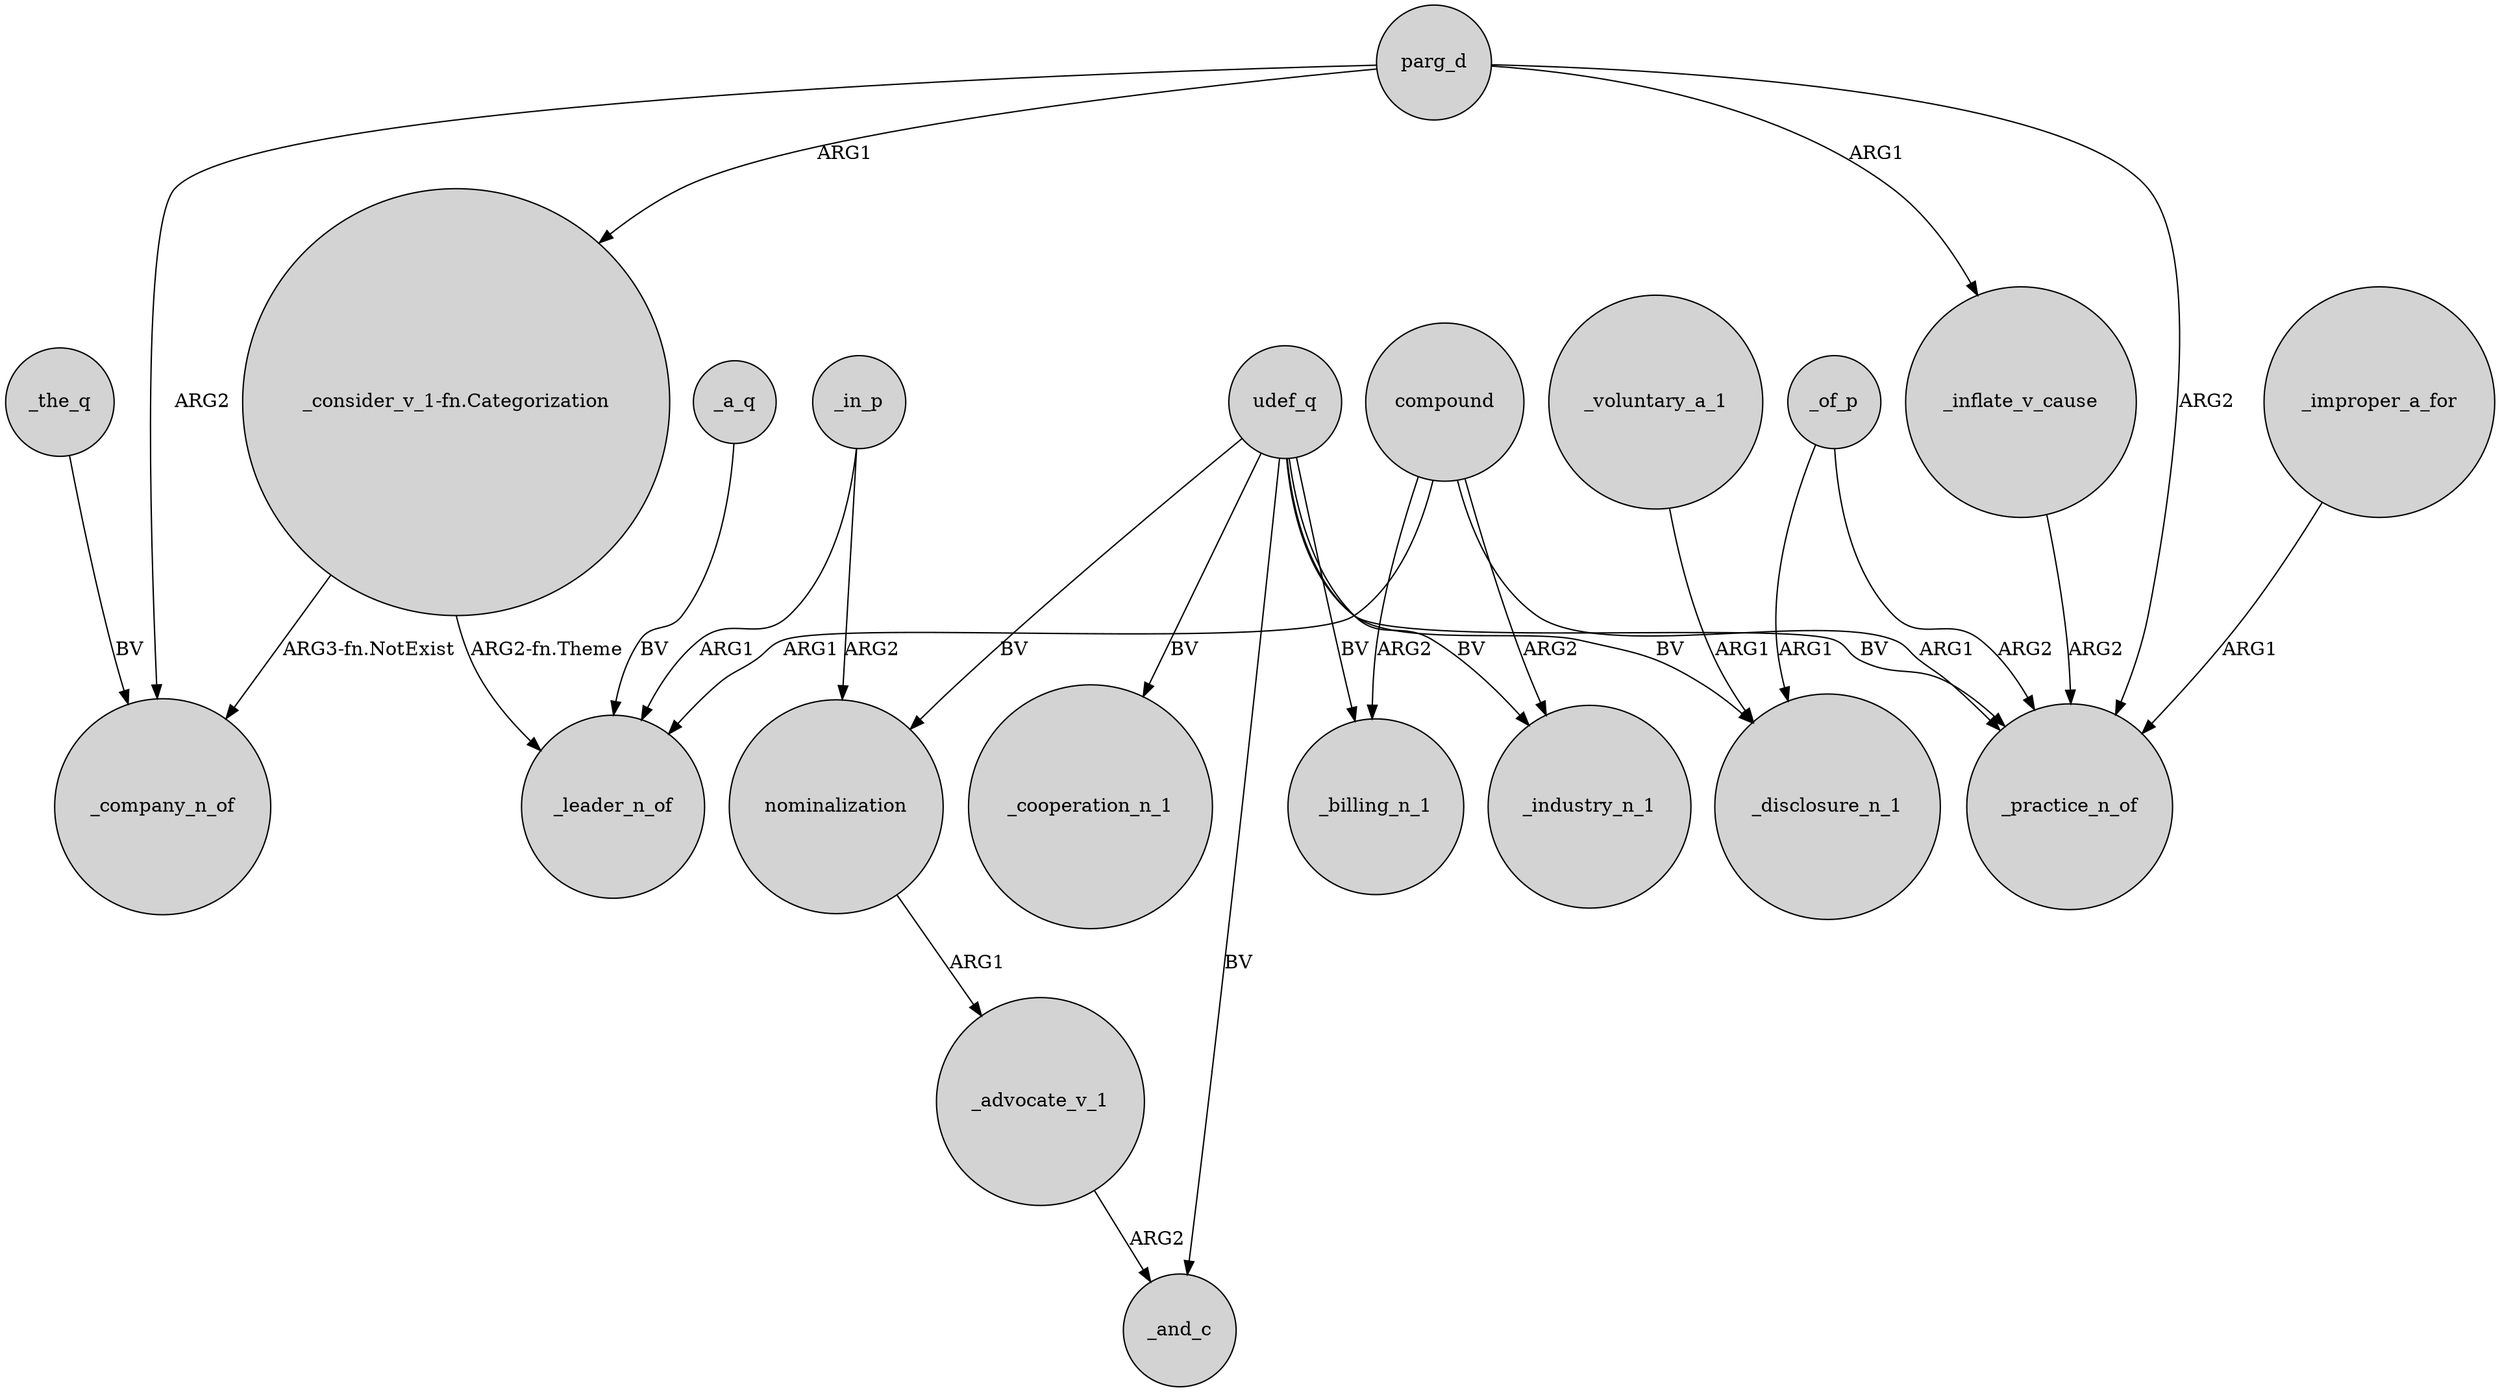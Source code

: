 digraph {
	node [shape=circle style=filled]
	_in_p -> _leader_n_of [label=ARG1]
	parg_d -> _inflate_v_cause [label=ARG1]
	_advocate_v_1 -> _and_c [label=ARG2]
	_voluntary_a_1 -> _disclosure_n_1 [label=ARG1]
	_a_q -> _leader_n_of [label=BV]
	udef_q -> _disclosure_n_1 [label=BV]
	parg_d -> "_consider_v_1-fn.Categorization" [label=ARG1]
	compound -> _practice_n_of [label=ARG1]
	compound -> _leader_n_of [label=ARG1]
	_of_p -> _practice_n_of [label=ARG2]
	"_consider_v_1-fn.Categorization" -> _leader_n_of [label="ARG2-fn.Theme"]
	_the_q -> _company_n_of [label=BV]
	compound -> _billing_n_1 [label=ARG2]
	_of_p -> _disclosure_n_1 [label=ARG1]
	compound -> _industry_n_1 [label=ARG2]
	nominalization -> _advocate_v_1 [label=ARG1]
	"_consider_v_1-fn.Categorization" -> _company_n_of [label="ARG3-fn.NotExist"]
	udef_q -> _billing_n_1 [label=BV]
	parg_d -> _company_n_of [label=ARG2]
	udef_q -> nominalization [label=BV]
	_inflate_v_cause -> _practice_n_of [label=ARG2]
	udef_q -> _cooperation_n_1 [label=BV]
	udef_q -> _practice_n_of [label=BV]
	_in_p -> nominalization [label=ARG2]
	udef_q -> _and_c [label=BV]
	_improper_a_for -> _practice_n_of [label=ARG1]
	udef_q -> _industry_n_1 [label=BV]
	parg_d -> _practice_n_of [label=ARG2]
}
